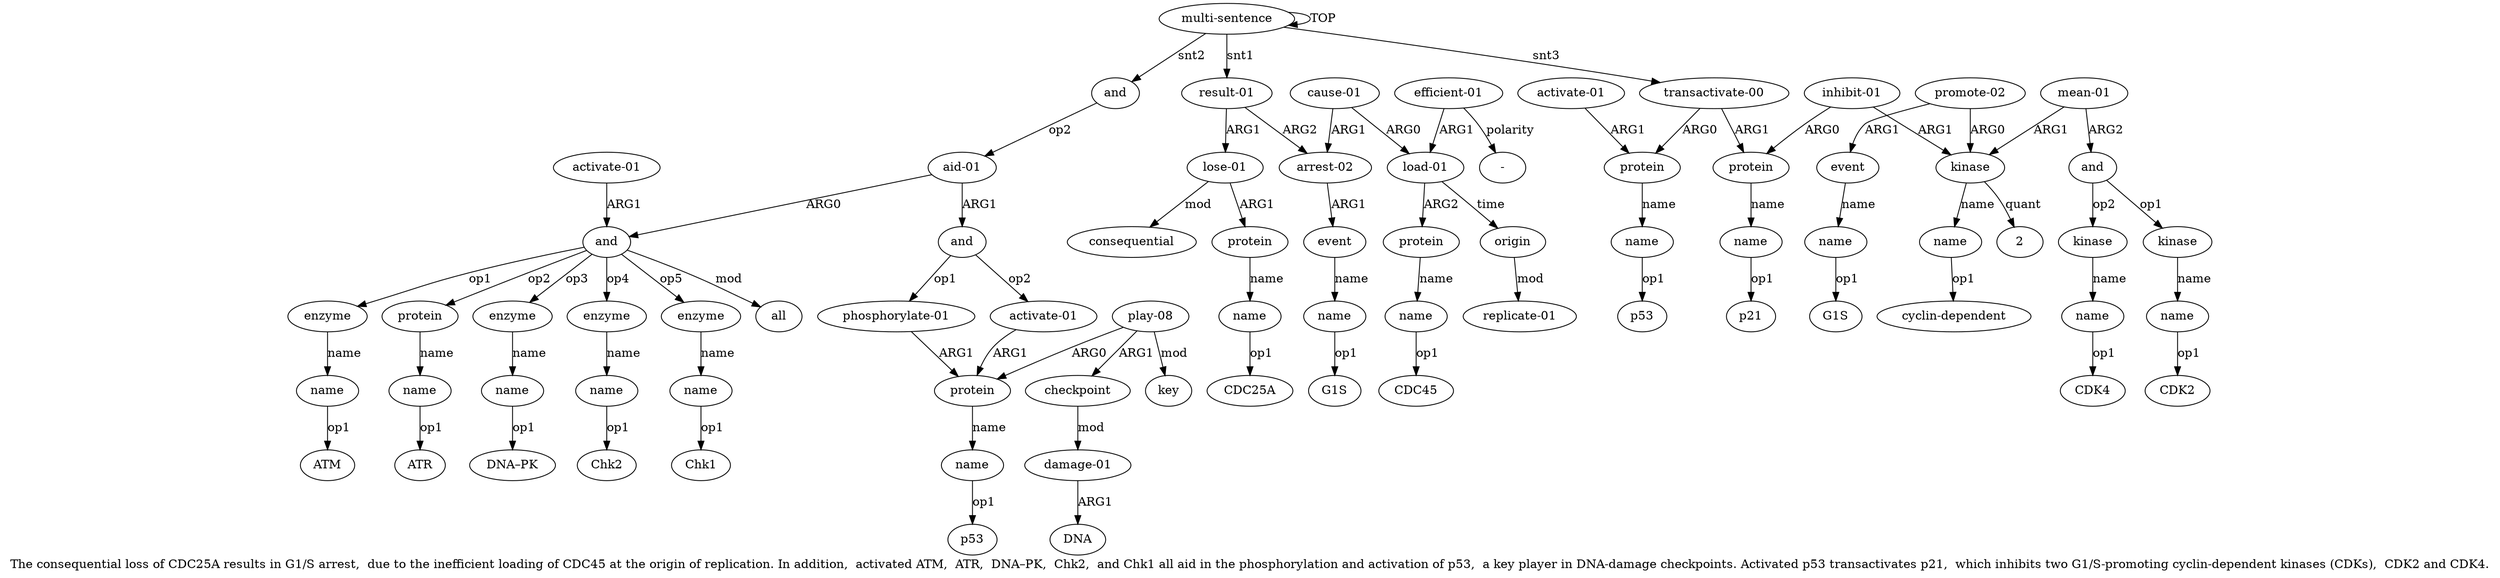 digraph  {
	graph [label="The consequential loss of CDC25A results in G1/S arrest,  due to the inefficient loading of CDC45 at the origin of replication. \
In addition,  activated ATM,  ATR,  DNA–PK,  Chk2,  and Chk1 all aid in the phosphorylation and activation of p53,  a key player \
in DNA-damage checkpoints. Activated p53 transactivates p21,  which inhibits two G1/S-promoting cyclin-dependent kinases (CDKs),  \
CDK2 and CDK4."];
	node [label="\N"];
	a20	 [color=black,
		gold_ind=20,
		gold_label=name,
		label=name,
		test_ind=20,
		test_label=name];
	"a20 ATM"	 [color=black,
		gold_ind=-1,
		gold_label=ATM,
		label=ATM,
		test_ind=-1,
		test_label=ATM];
	a20 -> "a20 ATM" [key=0,
	color=black,
	gold_label=op1,
	label=op1,
	test_label=op1];
a21 [color=black,
	gold_ind=21,
	gold_label=protein,
	label=protein,
	test_ind=21,
	test_label=protein];
a22 [color=black,
	gold_ind=22,
	gold_label=name,
	label=name,
	test_ind=22,
	test_label=name];
a21 -> a22 [key=0,
color=black,
gold_label=name,
label=name,
test_label=name];
"a22 ATR" [color=black,
gold_ind=-1,
gold_label=ATR,
label=ATR,
test_ind=-1,
test_label=ATR];
a22 -> "a22 ATR" [key=0,
color=black,
gold_label=op1,
label=op1,
test_label=op1];
a23 [color=black,
gold_ind=23,
gold_label=enzyme,
label=enzyme,
test_ind=23,
test_label=enzyme];
a24 [color=black,
gold_ind=24,
gold_label=name,
label=name,
test_ind=24,
test_label=name];
a23 -> a24 [key=0,
color=black,
gold_label=name,
label=name,
test_label=name];
"a24 DNA–PK" [color=black,
gold_ind=-1,
gold_label=DNA–PK,
label=DNA–PK,
test_ind=-1,
test_label=DNA–PK];
a24 -> "a24 DNA–PK" [key=0,
color=black,
gold_label=op1,
label=op1,
test_label=op1];
a25 [color=black,
gold_ind=25,
gold_label=enzyme,
label=enzyme,
test_ind=25,
test_label=enzyme];
a26 [color=black,
gold_ind=26,
gold_label=name,
label=name,
test_ind=26,
test_label=name];
a25 -> a26 [key=0,
color=black,
gold_label=name,
label=name,
test_label=name];
"a26 Chk2" [color=black,
gold_ind=-1,
gold_label=Chk2,
label=Chk2,
test_ind=-1,
test_label=Chk2];
a26 -> "a26 Chk2" [key=0,
color=black,
gold_label=op1,
label=op1,
test_label=op1];
a27 [color=black,
gold_ind=27,
gold_label=enzyme,
label=enzyme,
test_ind=27,
test_label=enzyme];
a28 [color=black,
gold_ind=28,
gold_label=name,
label=name,
test_ind=28,
test_label=name];
a27 -> a28 [key=0,
color=black,
gold_label=name,
label=name,
test_label=name];
"a28 Chk1" [color=black,
gold_ind=-1,
gold_label=Chk1,
label=Chk1,
test_ind=-1,
test_label=Chk1];
a28 -> "a28 Chk1" [key=0,
color=black,
gold_label=op1,
label=op1,
test_label=op1];
a29 [color=black,
gold_ind=29,
gold_label=all,
label=all,
test_ind=29,
test_label=all];
a31 [color=black,
gold_ind=31,
gold_label=and,
label=and,
test_ind=31,
test_label=and];
a32 [color=black,
gold_ind=32,
gold_label="phosphorylate-01",
label="phosphorylate-01",
test_ind=32,
test_label="phosphorylate-01"];
a31 -> a32 [key=0,
color=black,
gold_label=op1,
label=op1,
test_label=op1];
a40 [color=black,
gold_ind=40,
gold_label="activate-01",
label="activate-01",
test_ind=40,
test_label="activate-01"];
a31 -> a40 [key=0,
color=black,
gold_label=op2,
label=op2,
test_label=op2];
"a34 p53" [color=black,
gold_ind=-1,
gold_label=p53,
label=p53,
test_ind=-1,
test_label=p53];
a30 [color=black,
gold_ind=30,
gold_label="activate-01",
label="activate-01",
test_ind=30,
test_label="activate-01"];
a18 [color=black,
gold_ind=18,
gold_label=and,
label=and,
test_ind=18,
test_label=and];
a30 -> a18 [key=0,
color=black,
gold_label=ARG1,
label=ARG1,
test_label=ARG1];
"a48 2" [color=black,
gold_ind=-1,
gold_label=2,
label=2,
test_ind=-1,
test_label=2];
a37 [color=black,
gold_ind=37,
gold_label="damage-01",
label="damage-01",
test_ind=37,
test_label="damage-01"];
a38 [color=black,
gold_ind=38,
gold_label=DNA,
label=DNA,
test_ind=38,
test_label=DNA];
a37 -> a38 [key=0,
color=black,
gold_label=ARG1,
label=ARG1,
test_label=ARG1];
"a56 CDK2" [color=black,
gold_ind=-1,
gold_label=CDK2,
label=CDK2,
test_ind=-1,
test_label=CDK2];
"a58 CDK4" [color=black,
gold_ind=-1,
gold_label=CDK4,
label=CDK4,
test_ind=-1,
test_label=CDK4];
a36 [color=black,
gold_ind=36,
gold_label=checkpoint,
label=checkpoint,
test_ind=36,
test_label=checkpoint];
a36 -> a37 [key=0,
color=black,
gold_label=mod,
label=mod,
test_label=mod];
a33 [color=black,
gold_ind=33,
gold_label=protein,
label=protein,
test_ind=33,
test_label=protein];
a34 [color=black,
gold_ind=34,
gold_label=name,
label=name,
test_ind=34,
test_label=name];
a33 -> a34 [key=0,
color=black,
gold_label=name,
label=name,
test_label=name];
"a49 cyclin-dependent" [color=black,
gold_ind=-1,
gold_label="cyclin-dependent",
label="cyclin-dependent",
test_ind=-1,
test_label="cyclin-dependent"];
a35 [color=black,
gold_ind=35,
gold_label="play-08",
label="play-08",
test_ind=35,
test_label="play-08"];
a35 -> a36 [key=0,
color=black,
gold_label=ARG1,
label=ARG1,
test_label=ARG1];
a35 -> a33 [key=0,
color=black,
gold_label=ARG0,
label=ARG0,
test_label=ARG0];
a39 [color=black,
gold_ind=39,
gold_label=key,
label=key,
test_ind=39,
test_label=key];
a35 -> a39 [key=0,
color=black,
gold_label=mod,
label=mod,
test_label=mod];
"a43 p53" [color=black,
gold_ind=-1,
gold_label=p53,
label=p53,
test_ind=-1,
test_label=p53];
"a52 G1S" [color=black,
gold_ind=-1,
gold_label=G1S,
label=G1S,
test_ind=-1,
test_label=G1S];
a34 -> "a34 p53" [key=0,
color=black,
gold_label=op1,
label=op1,
test_label=op1];
"a4 CDC25A" [color=black,
gold_ind=-1,
gold_label=CDC25A,
label=CDC25A,
test_ind=-1,
test_label=CDC25A];
"a8 G1S" [color=black,
gold_ind=-1,
gold_label=G1S,
label=G1S,
test_ind=-1,
test_label=G1S];
a51 [color=black,
gold_ind=51,
gold_label=event,
label=event,
test_ind=51,
test_label=event];
a52 [color=black,
gold_ind=52,
gold_label=name,
label=name,
test_ind=52,
test_label=name];
a51 -> a52 [key=0,
color=black,
gold_label=name,
label=name,
test_label=name];
a50 [color=black,
gold_ind=50,
gold_label="promote-02",
label="promote-02",
test_ind=50,
test_label="promote-02"];
a50 -> a51 [key=0,
color=black,
gold_label=ARG1,
label=ARG1,
test_label=ARG1];
a48 [color=black,
gold_ind=48,
gold_label=kinase,
label=kinase,
test_ind=48,
test_label=kinase];
a50 -> a48 [key=0,
color=black,
gold_label=ARG0,
label=ARG0,
test_label=ARG0];
a53 [color=black,
gold_ind=53,
gold_label="mean-01",
label="mean-01",
test_ind=53,
test_label="mean-01"];
a54 [color=black,
gold_ind=54,
gold_label=and,
label=and,
test_ind=54,
test_label=and];
a53 -> a54 [key=0,
color=black,
gold_label=ARG2,
label=ARG2,
test_label=ARG2];
a53 -> a48 [key=0,
color=black,
gold_label=ARG1,
label=ARG1,
test_label=ARG1];
a52 -> "a52 G1S" [key=0,
color=black,
gold_label=op1,
label=op1,
test_label=op1];
a55 [color=black,
gold_ind=55,
gold_label=kinase,
label=kinase,
test_ind=55,
test_label=kinase];
a56 [color=black,
gold_ind=56,
gold_label=name,
label=name,
test_ind=56,
test_label=name];
a55 -> a56 [key=0,
color=black,
gold_label=name,
label=name,
test_label=name];
a54 -> a55 [key=0,
color=black,
gold_label=op1,
label=op1,
test_label=op1];
a57 [color=black,
gold_ind=57,
gold_label=kinase,
label=kinase,
test_ind=57,
test_label=kinase];
a54 -> a57 [key=0,
color=black,
gold_label=op2,
label=op2,
test_label=op2];
a58 [color=black,
gold_ind=58,
gold_label=name,
label=name,
test_ind=58,
test_label=name];
a57 -> a58 [key=0,
color=black,
gold_label=name,
label=name,
test_label=name];
a56 -> "a56 CDK2" [key=0,
color=black,
gold_label=op1,
label=op1,
test_label=op1];
a58 -> "a58 CDK4" [key=0,
color=black,
gold_label=op1,
label=op1,
test_label=op1];
"a46 p21" [color=black,
gold_ind=-1,
gold_label=p21,
label=p21,
test_ind=-1,
test_label=p21];
a32 -> a33 [key=0,
color=black,
gold_label=ARG1,
label=ARG1,
test_label=ARG1];
a15 [color=black,
gold_ind=15,
gold_label="replicate-01",
label="replicate-01",
test_ind=15,
test_label="replicate-01"];
a14 [color=black,
gold_ind=14,
gold_label=origin,
label=origin,
test_ind=14,
test_label=origin];
a14 -> a15 [key=0,
color=black,
gold_label=mod,
label=mod,
test_label=mod];
a17 [color=black,
gold_ind=17,
gold_label="aid-01",
label="aid-01",
test_ind=17,
test_label="aid-01"];
a17 -> a31 [key=0,
color=black,
gold_label=ARG1,
label=ARG1,
test_label=ARG1];
a17 -> a18 [key=0,
color=black,
gold_label=ARG0,
label=ARG0,
test_label=ARG0];
a16 [color=black,
gold_ind=16,
gold_label=and,
label=and,
test_ind=16,
test_label=and];
a16 -> a17 [key=0,
color=black,
gold_label=op2,
label=op2,
test_label=op2];
a11 [color=black,
gold_ind=11,
gold_label=protein,
label=protein,
test_ind=11,
test_label=protein];
a12 [color=black,
gold_ind=12,
gold_label=name,
label=name,
test_ind=12,
test_label=name];
a11 -> a12 [key=0,
color=black,
gold_label=name,
label=name,
test_label=name];
a10 [color=black,
gold_ind=10,
gold_label="load-01",
label="load-01",
test_ind=10,
test_label="load-01"];
a10 -> a14 [key=0,
color=black,
gold_label=time,
label=time,
test_label=time];
a10 -> a11 [key=0,
color=black,
gold_label=ARG2,
label=ARG2,
test_label=ARG2];
a13 [color=black,
gold_ind=13,
gold_label="efficient-01",
label="efficient-01",
test_ind=13,
test_label="efficient-01"];
a13 -> a10 [key=0,
color=black,
gold_label=ARG1,
label=ARG1,
test_label=ARG1];
"a13 -" [color=black,
gold_ind=-1,
gold_label="-",
label="-",
test_ind=-1,
test_label="-"];
a13 -> "a13 -" [key=0,
color=black,
gold_label=polarity,
label=polarity,
test_label=polarity];
"a12 CDC45" [color=black,
gold_ind=-1,
gold_label=CDC45,
label=CDC45,
test_ind=-1,
test_label=CDC45];
a12 -> "a12 CDC45" [key=0,
color=black,
gold_label=op1,
label=op1,
test_label=op1];
a19 [color=black,
gold_ind=19,
gold_label=enzyme,
label=enzyme,
test_ind=19,
test_label=enzyme];
a19 -> a20 [key=0,
color=black,
gold_label=name,
label=name,
test_label=name];
a18 -> a21 [key=0,
color=black,
gold_label=op2,
label=op2,
test_label=op2];
a18 -> a23 [key=0,
color=black,
gold_label=op3,
label=op3,
test_label=op3];
a18 -> a25 [key=0,
color=black,
gold_label=op4,
label=op4,
test_label=op4];
a18 -> a27 [key=0,
color=black,
gold_label=op5,
label=op5,
test_label=op5];
a18 -> a29 [key=0,
color=black,
gold_label=mod,
label=mod,
test_label=mod];
a18 -> a19 [key=0,
color=black,
gold_label=op1,
label=op1,
test_label=op1];
a1 [color=black,
gold_ind=1,
gold_label="result-01",
label="result-01",
test_ind=1,
test_label="result-01"];
a2 [color=black,
gold_ind=2,
gold_label="lose-01",
label="lose-01",
test_ind=2,
test_label="lose-01"];
a1 -> a2 [key=0,
color=black,
gold_label=ARG1,
label=ARG1,
test_label=ARG1];
a6 [color=black,
gold_ind=6,
gold_label="arrest-02",
label="arrest-02",
test_ind=6,
test_label="arrest-02"];
a1 -> a6 [key=0,
color=black,
gold_label=ARG2,
label=ARG2,
test_label=ARG2];
a0 [color=black,
gold_ind=0,
gold_label="multi-sentence",
label="multi-sentence",
test_ind=0,
test_label="multi-sentence"];
a0 -> a16 [key=0,
color=black,
gold_label=snt2,
label=snt2,
test_label=snt2];
a0 -> a1 [key=0,
color=black,
gold_label=snt1,
label=snt1,
test_label=snt1];
a0 -> a0 [key=0,
color=black,
gold_label=TOP,
label=TOP,
test_label=TOP];
a41 [color=black,
gold_ind=41,
gold_label="transactivate-00",
label="transactivate-00",
test_ind=41,
test_label="transactivate-00"];
a0 -> a41 [key=0,
color=black,
gold_label=snt3,
label=snt3,
test_label=snt3];
a3 [color=black,
gold_ind=3,
gold_label=protein,
label=protein,
test_ind=3,
test_label=protein];
a4 [color=black,
gold_ind=4,
gold_label=name,
label=name,
test_ind=4,
test_label=name];
a3 -> a4 [key=0,
color=black,
gold_label=name,
label=name,
test_label=name];
a2 -> a3 [key=0,
color=black,
gold_label=ARG1,
label=ARG1,
test_label=ARG1];
a5 [color=black,
gold_ind=5,
gold_label=consequential,
label=consequential,
test_ind=5,
test_label=consequential];
a2 -> a5 [key=0,
color=black,
gold_label=mod,
label=mod,
test_label=mod];
a4 -> "a4 CDC25A" [key=0,
color=black,
gold_label=op1,
label=op1,
test_label=op1];
a7 [color=black,
gold_ind=7,
gold_label=event,
label=event,
test_ind=7,
test_label=event];
a8 [color=black,
gold_ind=8,
gold_label=name,
label=name,
test_ind=8,
test_label=name];
a7 -> a8 [key=0,
color=black,
gold_label=name,
label=name,
test_label=name];
a6 -> a7 [key=0,
color=black,
gold_label=ARG1,
label=ARG1,
test_label=ARG1];
a9 [color=black,
gold_ind=9,
gold_label="cause-01",
label="cause-01",
test_ind=9,
test_label="cause-01"];
a9 -> a10 [key=0,
color=black,
gold_label=ARG0,
label=ARG0,
test_label=ARG0];
a9 -> a6 [key=0,
color=black,
gold_label=ARG1,
label=ARG1,
test_label=ARG1];
a8 -> "a8 G1S" [key=0,
color=black,
gold_label=op1,
label=op1,
test_label=op1];
a46 [color=black,
gold_ind=46,
gold_label=name,
label=name,
test_ind=46,
test_label=name];
a46 -> "a46 p21" [key=0,
color=black,
gold_label=op1,
label=op1,
test_label=op1];
a47 [color=black,
gold_ind=47,
gold_label="inhibit-01",
label="inhibit-01",
test_ind=47,
test_label="inhibit-01"];
a45 [color=black,
gold_ind=45,
gold_label=protein,
label=protein,
test_ind=45,
test_label=protein];
a47 -> a45 [key=0,
color=black,
gold_label=ARG0,
label=ARG0,
test_label=ARG0];
a47 -> a48 [key=0,
color=black,
gold_label=ARG1,
label=ARG1,
test_label=ARG1];
a44 [color=black,
gold_ind=44,
gold_label="activate-01",
label="activate-01",
test_ind=44,
test_label="activate-01"];
a42 [color=black,
gold_ind=42,
gold_label=protein,
label=protein,
test_ind=42,
test_label=protein];
a44 -> a42 [key=0,
color=black,
gold_label=ARG1,
label=ARG1,
test_label=ARG1];
a45 -> a46 [key=0,
color=black,
gold_label=name,
label=name,
test_label=name];
a43 [color=black,
gold_ind=43,
gold_label=name,
label=name,
test_ind=43,
test_label=name];
a42 -> a43 [key=0,
color=black,
gold_label=name,
label=name,
test_label=name];
a43 -> "a43 p53" [key=0,
color=black,
gold_label=op1,
label=op1,
test_label=op1];
a40 -> a33 [key=0,
color=black,
gold_label=ARG1,
label=ARG1,
test_label=ARG1];
a41 -> a45 [key=0,
color=black,
gold_label=ARG1,
label=ARG1,
test_label=ARG1];
a41 -> a42 [key=0,
color=black,
gold_label=ARG0,
label=ARG0,
test_label=ARG0];
a48 -> "a48 2" [key=0,
color=black,
gold_label=quant,
label=quant,
test_label=quant];
a49 [color=black,
gold_ind=49,
gold_label=name,
label=name,
test_ind=49,
test_label=name];
a48 -> a49 [key=0,
color=black,
gold_label=name,
label=name,
test_label=name];
a49 -> "a49 cyclin-dependent" [key=0,
color=black,
gold_label=op1,
label=op1,
test_label=op1];
}
